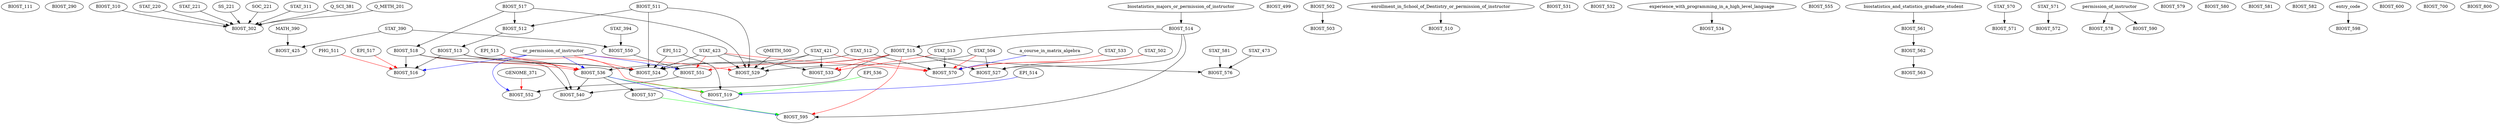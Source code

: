 digraph G {
    BIOST_111;
    BIOST_290;
    edge [color=black];
    BIOST_310 -> BIOST_302;
    STAT_220 -> BIOST_302;
    STAT_221 -> BIOST_302;
    SS_221 -> BIOST_302;
    SOC_221 -> BIOST_302;
    STAT_311 -> BIOST_302;
    Q_SCI_381 -> BIOST_302;
    Q_METH_201 -> BIOST_302;
    BIOST_310;
    edge [color=black];
    STAT_390 -> BIOST_425;
    MATH_390 -> BIOST_425;
    BIOST_499;
    BIOST_502;
    edge [color=black];
    BIOST_502 -> BIOST_503;
    edge [color=black];
    enrollment_in_School_of_Dentistry_or_permission_of_instructor -> BIOST_510;
    BIOST_511;
    edge [color=black];
    BIOST_511 -> BIOST_512;
    BIOST_517 -> BIOST_512;
    edge [color=black];
    BIOST_512 -> BIOST_513;
    edge [color=black];
    biostatistics_majors_or_permission_of_instructor -> BIOST_514;
    edge [color=black];
    BIOST_514 -> BIOST_515;
    edge [color=black];
    BIOST_513 -> BIOST_516;
    BIOST_518 -> BIOST_516;
    edge [color=red];
    PHG_511 -> BIOST_516;
    EPI_517 -> BIOST_516;
    edge [color=blue];
    or_permission_of_instructor -> BIOST_516;
    BIOST_517;
    edge [color=black];
    BIOST_517 -> BIOST_518;
    edge [color=black];
    EPI_512 -> BIOST_519;
    edge [color=red];
    EPI_513 -> BIOST_519;
    edge [color=blue];
    EPI_514 -> BIOST_519;
    edge [color=green];
    EPI_536 -> BIOST_519;
    BIOST_536 -> BIOST_519;
    edge [color=black];
    BIOST_511 -> BIOST_524;
    BIOST_513 -> BIOST_524;
    BIOST_518 -> BIOST_524;
    STAT_421 -> BIOST_524;
    STAT_423 -> BIOST_524;
    STAT_512 -> BIOST_524;
    EPI_512 -> BIOST_524;
    edge [color=red];
    or_permission_of_instructor -> BIOST_524;
    edge [color=black];
    STAT_502 -> BIOST_527;
    STAT_504 -> BIOST_527;
    BIOST_514 -> BIOST_527;
    BIOST_515 -> BIOST_527;
    edge [color=black];
    STAT_421 -> BIOST_529;
    STAT_423 -> BIOST_529;
    STAT_504 -> BIOST_529;
    QMETH_500 -> BIOST_529;
    BIOST_511 -> BIOST_529;
    BIOST_517 -> BIOST_529;
    edge [color=red];
    or_permission_of_instructor -> BIOST_529;
    BIOST_531;
    BIOST_532;
    edge [color=black];
    STAT_421 -> BIOST_533;
    STAT_423 -> BIOST_533;
    edge [color=red];
    STAT_513 -> BIOST_533;
    BIOST_515 -> BIOST_533;
    edge [color=black];
    experience_with_programming_in_a_high_level_language -> BIOST_534;
    edge [color=black];
    BIOST_515 -> BIOST_536;
    edge [color=red];
    EPI_513 -> BIOST_536;
    BIOST_513 -> BIOST_536;
    BIOST_518 -> BIOST_536;
    edge [color=blue];
    or_permission_of_instructor -> BIOST_536;
    edge [color=black];
    BIOST_536 -> BIOST_537;
    edge [color=black];
    BIOST_513 -> BIOST_540;
    BIOST_515 -> BIOST_540;
    BIOST_518 -> BIOST_540;
    BIOST_536 -> BIOST_540;
    edge [color=black];
    STAT_390 -> BIOST_550;
    STAT_394 -> BIOST_550;
    edge [color=black];
    BIOST_550 -> BIOST_551;
    edge [color=red];
    STAT_423 -> BIOST_551;
    BIOST_515 -> BIOST_551;
    edge [color=blue];
    or_permission_of_instructor -> BIOST_551;
    edge [color=black];
    BIOST_551 -> BIOST_552;
    edge [color=red];
    GENOME_371 -> BIOST_552;
    edge [color=blue];
    or_permission_of_instructor -> BIOST_552;
    BIOST_555;
    edge [color=black];
    biostatistics_and_statistics_graduate_student -> BIOST_561;
    edge [color=black];
    BIOST_561 -> BIOST_562;
    edge [color=black];
    BIOST_562 -> BIOST_563;
    edge [color=black];
    STAT_512 -> BIOST_570;
    STAT_513 -> BIOST_570;
    edge [color=red];
    STAT_533 -> BIOST_570;
    STAT_421 -> BIOST_570;
    STAT_502 -> BIOST_570;
    STAT_423 -> BIOST_570;
    STAT_504 -> BIOST_570;
    edge [color=blue];
    a_course_in_matrix_algebra -> BIOST_570;
    edge [color=black];
    STAT_570 -> BIOST_571;
    edge [color=black];
    STAT_571 -> BIOST_572;
    edge [color=black];
    STAT_581 -> BIOST_576;
    BIOST_515 -> BIOST_576;
    STAT_473 -> BIOST_576;
    edge [color=black];
    permission_of_instructor -> BIOST_578;
    BIOST_579;
    BIOST_580;
    BIOST_581;
    BIOST_582;
    edge [color=black];
    permission_of_instructor -> BIOST_590;
    edge [color=black];
    BIOST_514 -> BIOST_595;
    edge [color=red];
    BIOST_515 -> BIOST_595;
    edge [color=blue];
    BIOST_536 -> BIOST_595;
    edge [color=green];
    BIOST_537 -> BIOST_595;
    edge [color=black];
    entry_code -> BIOST_598;
    BIOST_600;
    BIOST_700;
    BIOST_800;
}
